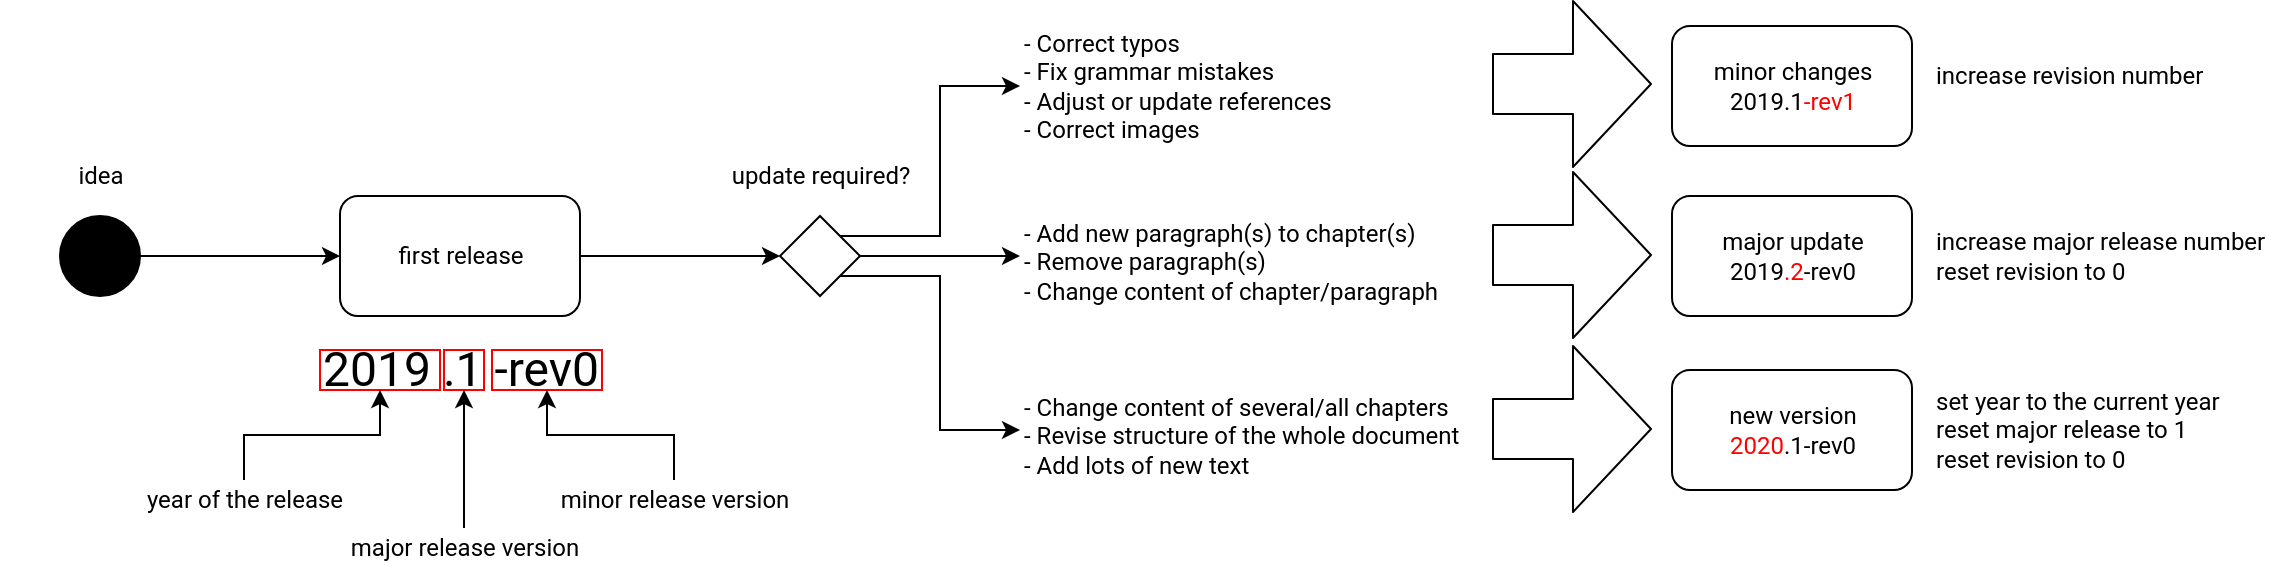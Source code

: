 <mxfile version="13.2.4" type="device"><diagram id="b2fkXaWkF0tiRm1MXB5o" name="Page-1"><mxGraphModel dx="1106" dy="1003" grid="1" gridSize="10" guides="1" tooltips="1" connect="1" arrows="1" fold="1" page="1" pageScale="1" pageWidth="1169" pageHeight="827" math="0" shadow="0"><root><mxCell id="0"/><mxCell id="1" parent="0"/><mxCell id="r6CSOkmx47vpiZjTmgJT-8" style="edgeStyle=orthogonalEdgeStyle;rounded=0;orthogonalLoop=1;jettySize=auto;html=1;exitX=1;exitY=0.5;exitDx=0;exitDy=0;fontFamily=Roboto;" edge="1" parent="1" source="r6CSOkmx47vpiZjTmgJT-2" target="r6CSOkmx47vpiZjTmgJT-3"><mxGeometry relative="1" as="geometry"/></mxCell><mxCell id="r6CSOkmx47vpiZjTmgJT-2" value="" style="ellipse;whiteSpace=wrap;html=1;aspect=fixed;fillColor=#000000;fontFamily=Roboto;" vertex="1" parent="1"><mxGeometry x="44" y="240" width="40" height="40" as="geometry"/></mxCell><mxCell id="r6CSOkmx47vpiZjTmgJT-13" style="edgeStyle=orthogonalEdgeStyle;rounded=0;orthogonalLoop=1;jettySize=auto;html=1;exitX=1;exitY=0.5;exitDx=0;exitDy=0;entryX=0;entryY=0.5;entryDx=0;entryDy=0;fontFamily=Roboto;" edge="1" parent="1" source="r6CSOkmx47vpiZjTmgJT-3" target="r6CSOkmx47vpiZjTmgJT-7"><mxGeometry relative="1" as="geometry"/></mxCell><mxCell id="r6CSOkmx47vpiZjTmgJT-3" value="first release" style="rounded=1;html=1;fontFamily=Roboto;" vertex="1" parent="1"><mxGeometry x="184" y="230" width="120" height="60" as="geometry"/></mxCell><mxCell id="r6CSOkmx47vpiZjTmgJT-4" value="new version&lt;br&gt;&lt;font color=&quot;#ff0000&quot;&gt;2020&lt;/font&gt;.1-rev0" style="rounded=1;html=1;fontFamily=Roboto;" vertex="1" parent="1"><mxGeometry x="850" y="317" width="120" height="60" as="geometry"/></mxCell><mxCell id="r6CSOkmx47vpiZjTmgJT-5" value="major update&lt;br&gt;2019&lt;font color=&quot;#ff0000&quot;&gt;.2&lt;/font&gt;-rev0" style="rounded=1;html=1;fontFamily=Roboto;" vertex="1" parent="1"><mxGeometry x="850" y="230" width="120" height="60" as="geometry"/></mxCell><mxCell id="r6CSOkmx47vpiZjTmgJT-6" value="minor changes&lt;br&gt;2019.1&lt;font color=&quot;#ff0000&quot;&gt;-rev1&lt;/font&gt;" style="rounded=1;html=1;fontFamily=Roboto;" vertex="1" parent="1"><mxGeometry x="850" y="145" width="120" height="60" as="geometry"/></mxCell><mxCell id="r6CSOkmx47vpiZjTmgJT-10" style="edgeStyle=orthogonalEdgeStyle;rounded=0;orthogonalLoop=1;jettySize=auto;html=1;exitX=1;exitY=0;exitDx=0;exitDy=0;fontFamily=Roboto;entryX=0;entryY=0.5;entryDx=0;entryDy=0;" edge="1" parent="1" source="r6CSOkmx47vpiZjTmgJT-7" target="r6CSOkmx47vpiZjTmgJT-24"><mxGeometry relative="1" as="geometry"><mxPoint x="470" y="140" as="targetPoint"/></mxGeometry></mxCell><mxCell id="r6CSOkmx47vpiZjTmgJT-11" style="edgeStyle=orthogonalEdgeStyle;rounded=0;orthogonalLoop=1;jettySize=auto;html=1;exitX=1;exitY=0.5;exitDx=0;exitDy=0;fontFamily=Roboto;entryX=0;entryY=0.5;entryDx=0;entryDy=0;" edge="1" parent="1" source="r6CSOkmx47vpiZjTmgJT-7" target="r6CSOkmx47vpiZjTmgJT-25"><mxGeometry relative="1" as="geometry"><mxPoint x="510" y="270" as="targetPoint"/></mxGeometry></mxCell><mxCell id="r6CSOkmx47vpiZjTmgJT-12" style="edgeStyle=orthogonalEdgeStyle;rounded=0;orthogonalLoop=1;jettySize=auto;html=1;exitX=1;exitY=1;exitDx=0;exitDy=0;fontFamily=Roboto;entryX=0;entryY=0.5;entryDx=0;entryDy=0;" edge="1" parent="1" source="r6CSOkmx47vpiZjTmgJT-7" target="r6CSOkmx47vpiZjTmgJT-26"><mxGeometry relative="1" as="geometry"><mxPoint x="470" y="400" as="targetPoint"/></mxGeometry></mxCell><mxCell id="r6CSOkmx47vpiZjTmgJT-7" value="" style="rhombus;whiteSpace=wrap;html=1;fontFamily=Roboto;" vertex="1" parent="1"><mxGeometry x="404" y="240" width="40" height="40" as="geometry"/></mxCell><mxCell id="r6CSOkmx47vpiZjTmgJT-9" value="update required?" style="text;html=1;strokeColor=none;fillColor=none;align=center;verticalAlign=middle;rounded=0;fontFamily=Roboto;" vertex="1" parent="1"><mxGeometry x="374" y="210" width="100" height="20" as="geometry"/></mxCell><mxCell id="r6CSOkmx47vpiZjTmgJT-14" value="2019 .1 -rev0" style="text;html=1;strokeColor=none;fillColor=none;align=center;verticalAlign=middle;rounded=0;fontFamily=Roboto;fontSize=24;" vertex="1" parent="1"><mxGeometry x="159" y="302" width="170" height="30" as="geometry"/></mxCell><mxCell id="r6CSOkmx47vpiZjTmgJT-15" value="" style="rounded=0;html=1;fillColor=none;fontSize=24;strokeColor=#FF0000;fontFamily=Roboto;" vertex="1" parent="1"><mxGeometry x="174" y="307" width="60" height="20" as="geometry"/></mxCell><mxCell id="r6CSOkmx47vpiZjTmgJT-16" value="" style="rounded=0;whiteSpace=wrap;html=1;fillColor=none;fontSize=24;strokeColor=#FF0000;fontFamily=Roboto;" vertex="1" parent="1"><mxGeometry x="236" y="307" width="20" height="20" as="geometry"/></mxCell><mxCell id="r6CSOkmx47vpiZjTmgJT-17" value="" style="rounded=0;whiteSpace=wrap;html=1;fillColor=none;fontSize=24;strokeColor=#FF0000;fontFamily=Roboto;" vertex="1" parent="1"><mxGeometry x="260" y="307" width="55" height="20" as="geometry"/></mxCell><mxCell id="r6CSOkmx47vpiZjTmgJT-21" style="edgeStyle=orthogonalEdgeStyle;rounded=0;orthogonalLoop=1;jettySize=auto;html=1;exitX=0.5;exitY=0;exitDx=0;exitDy=0;entryX=0.5;entryY=1;entryDx=0;entryDy=0;fontSize=12;fontFamily=Roboto;" edge="1" parent="1" source="r6CSOkmx47vpiZjTmgJT-18" target="r6CSOkmx47vpiZjTmgJT-15"><mxGeometry relative="1" as="geometry"/></mxCell><mxCell id="r6CSOkmx47vpiZjTmgJT-18" value="year of the release" style="text;html=1;strokeColor=none;fillColor=none;align=center;verticalAlign=middle;rounded=0;fontSize=12;fontFamily=Roboto;" vertex="1" parent="1"><mxGeometry x="81" y="372" width="110" height="20" as="geometry"/></mxCell><mxCell id="r6CSOkmx47vpiZjTmgJT-22" style="edgeStyle=orthogonalEdgeStyle;rounded=0;orthogonalLoop=1;jettySize=auto;html=1;exitX=0.5;exitY=0;exitDx=0;exitDy=0;entryX=0.5;entryY=1;entryDx=0;entryDy=0;fontSize=12;fontFamily=Roboto;" edge="1" parent="1" source="r6CSOkmx47vpiZjTmgJT-19" target="r6CSOkmx47vpiZjTmgJT-16"><mxGeometry relative="1" as="geometry"/></mxCell><mxCell id="r6CSOkmx47vpiZjTmgJT-19" value="major release version" style="text;html=1;strokeColor=none;fillColor=none;align=center;verticalAlign=middle;rounded=0;fontSize=12;fontFamily=Roboto;" vertex="1" parent="1"><mxGeometry x="186" y="396" width="120" height="20" as="geometry"/></mxCell><mxCell id="r6CSOkmx47vpiZjTmgJT-23" style="edgeStyle=orthogonalEdgeStyle;rounded=0;orthogonalLoop=1;jettySize=auto;html=1;exitX=0.5;exitY=0;exitDx=0;exitDy=0;entryX=0.5;entryY=1;entryDx=0;entryDy=0;fontSize=12;fontFamily=Roboto;" edge="1" parent="1" source="r6CSOkmx47vpiZjTmgJT-20" target="r6CSOkmx47vpiZjTmgJT-17"><mxGeometry relative="1" as="geometry"/></mxCell><mxCell id="r6CSOkmx47vpiZjTmgJT-20" value="minor release version" style="text;html=1;strokeColor=none;fillColor=none;align=center;verticalAlign=middle;rounded=0;fontSize=12;fontFamily=Roboto;" vertex="1" parent="1"><mxGeometry x="291" y="372" width="120" height="20" as="geometry"/></mxCell><mxCell id="r6CSOkmx47vpiZjTmgJT-24" value="- Correct typos&lt;br&gt;- Fix grammar mistakes&lt;br&gt;- Adjust or update references&lt;br&gt;- Correct images" style="text;html=1;strokeColor=none;fillColor=none;align=left;verticalAlign=top;rounded=0;fontSize=12;fontFamily=Roboto;" vertex="1" parent="1"><mxGeometry x="524" y="140" width="160" height="70" as="geometry"/></mxCell><mxCell id="r6CSOkmx47vpiZjTmgJT-25" value="- Add new paragraph(s) to chapter(s)&lt;br&gt;- Remove paragraph(s)&lt;br&gt;- Change content of chapter/paragraph" style="text;html=1;strokeColor=none;fillColor=none;align=left;verticalAlign=top;rounded=0;fontSize=12;fontFamily=Roboto;" vertex="1" parent="1"><mxGeometry x="524" y="235" width="220" height="50" as="geometry"/></mxCell><mxCell id="r6CSOkmx47vpiZjTmgJT-26" value="- Change content of several/all chapters&lt;br&gt;- Revise structure of the whole document&lt;br&gt;- Add lots of new text" style="text;html=1;strokeColor=none;fillColor=none;align=left;verticalAlign=top;rounded=0;fontSize=12;fontFamily=Roboto;" vertex="1" parent="1"><mxGeometry x="524" y="322" width="220" height="50" as="geometry"/></mxCell><mxCell id="r6CSOkmx47vpiZjTmgJT-27" value="idea" style="text;html=1;strokeColor=none;fillColor=none;align=center;verticalAlign=middle;rounded=0;fontFamily=Roboto;" vertex="1" parent="1"><mxGeometry x="14" y="210" width="100" height="20" as="geometry"/></mxCell><mxCell id="r6CSOkmx47vpiZjTmgJT-28" value="" style="shape=flexArrow;endArrow=classic;html=1;fontFamily=Roboto;fontSize=12;endWidth=52;endSize=12.67;width=30;" edge="1" parent="1"><mxGeometry width="50" height="50" relative="1" as="geometry"><mxPoint x="760" y="174" as="sourcePoint"/><mxPoint x="840" y="174" as="targetPoint"/></mxGeometry></mxCell><mxCell id="r6CSOkmx47vpiZjTmgJT-29" value="" style="shape=flexArrow;endArrow=classic;html=1;fontFamily=Roboto;fontSize=12;endWidth=52;endSize=12.67;width=30;" edge="1" parent="1"><mxGeometry width="50" height="50" relative="1" as="geometry"><mxPoint x="760" y="346.5" as="sourcePoint"/><mxPoint x="840" y="346.5" as="targetPoint"/></mxGeometry></mxCell><mxCell id="r6CSOkmx47vpiZjTmgJT-30" value="" style="shape=flexArrow;endArrow=classic;html=1;fontFamily=Roboto;fontSize=12;endWidth=52;endSize=12.67;width=30;" edge="1" parent="1"><mxGeometry width="50" height="50" relative="1" as="geometry"><mxPoint x="760" y="259.5" as="sourcePoint"/><mxPoint x="840" y="259.5" as="targetPoint"/></mxGeometry></mxCell><mxCell id="r6CSOkmx47vpiZjTmgJT-32" value="increase revision number" style="text;html=1;strokeColor=none;fillColor=none;align=left;verticalAlign=middle;rounded=0;fontSize=12;fontFamily=Roboto;" vertex="1" parent="1"><mxGeometry x="980" y="160" width="150" height="20" as="geometry"/></mxCell><mxCell id="r6CSOkmx47vpiZjTmgJT-33" value="increase major release number&lt;br&gt;reset revision to 0" style="text;html=1;strokeColor=none;fillColor=none;align=left;verticalAlign=middle;rounded=0;fontSize=12;fontFamily=Roboto;" vertex="1" parent="1"><mxGeometry x="980" y="240" width="177" height="40" as="geometry"/></mxCell><mxCell id="r6CSOkmx47vpiZjTmgJT-34" value="set year to the current year&lt;br&gt;reset major release to 1&lt;br&gt;reset revision to 0" style="text;html=1;strokeColor=none;fillColor=none;align=left;verticalAlign=middle;rounded=0;fontSize=12;fontFamily=Roboto;" vertex="1" parent="1"><mxGeometry x="980" y="327" width="177" height="40" as="geometry"/></mxCell></root></mxGraphModel></diagram></mxfile>